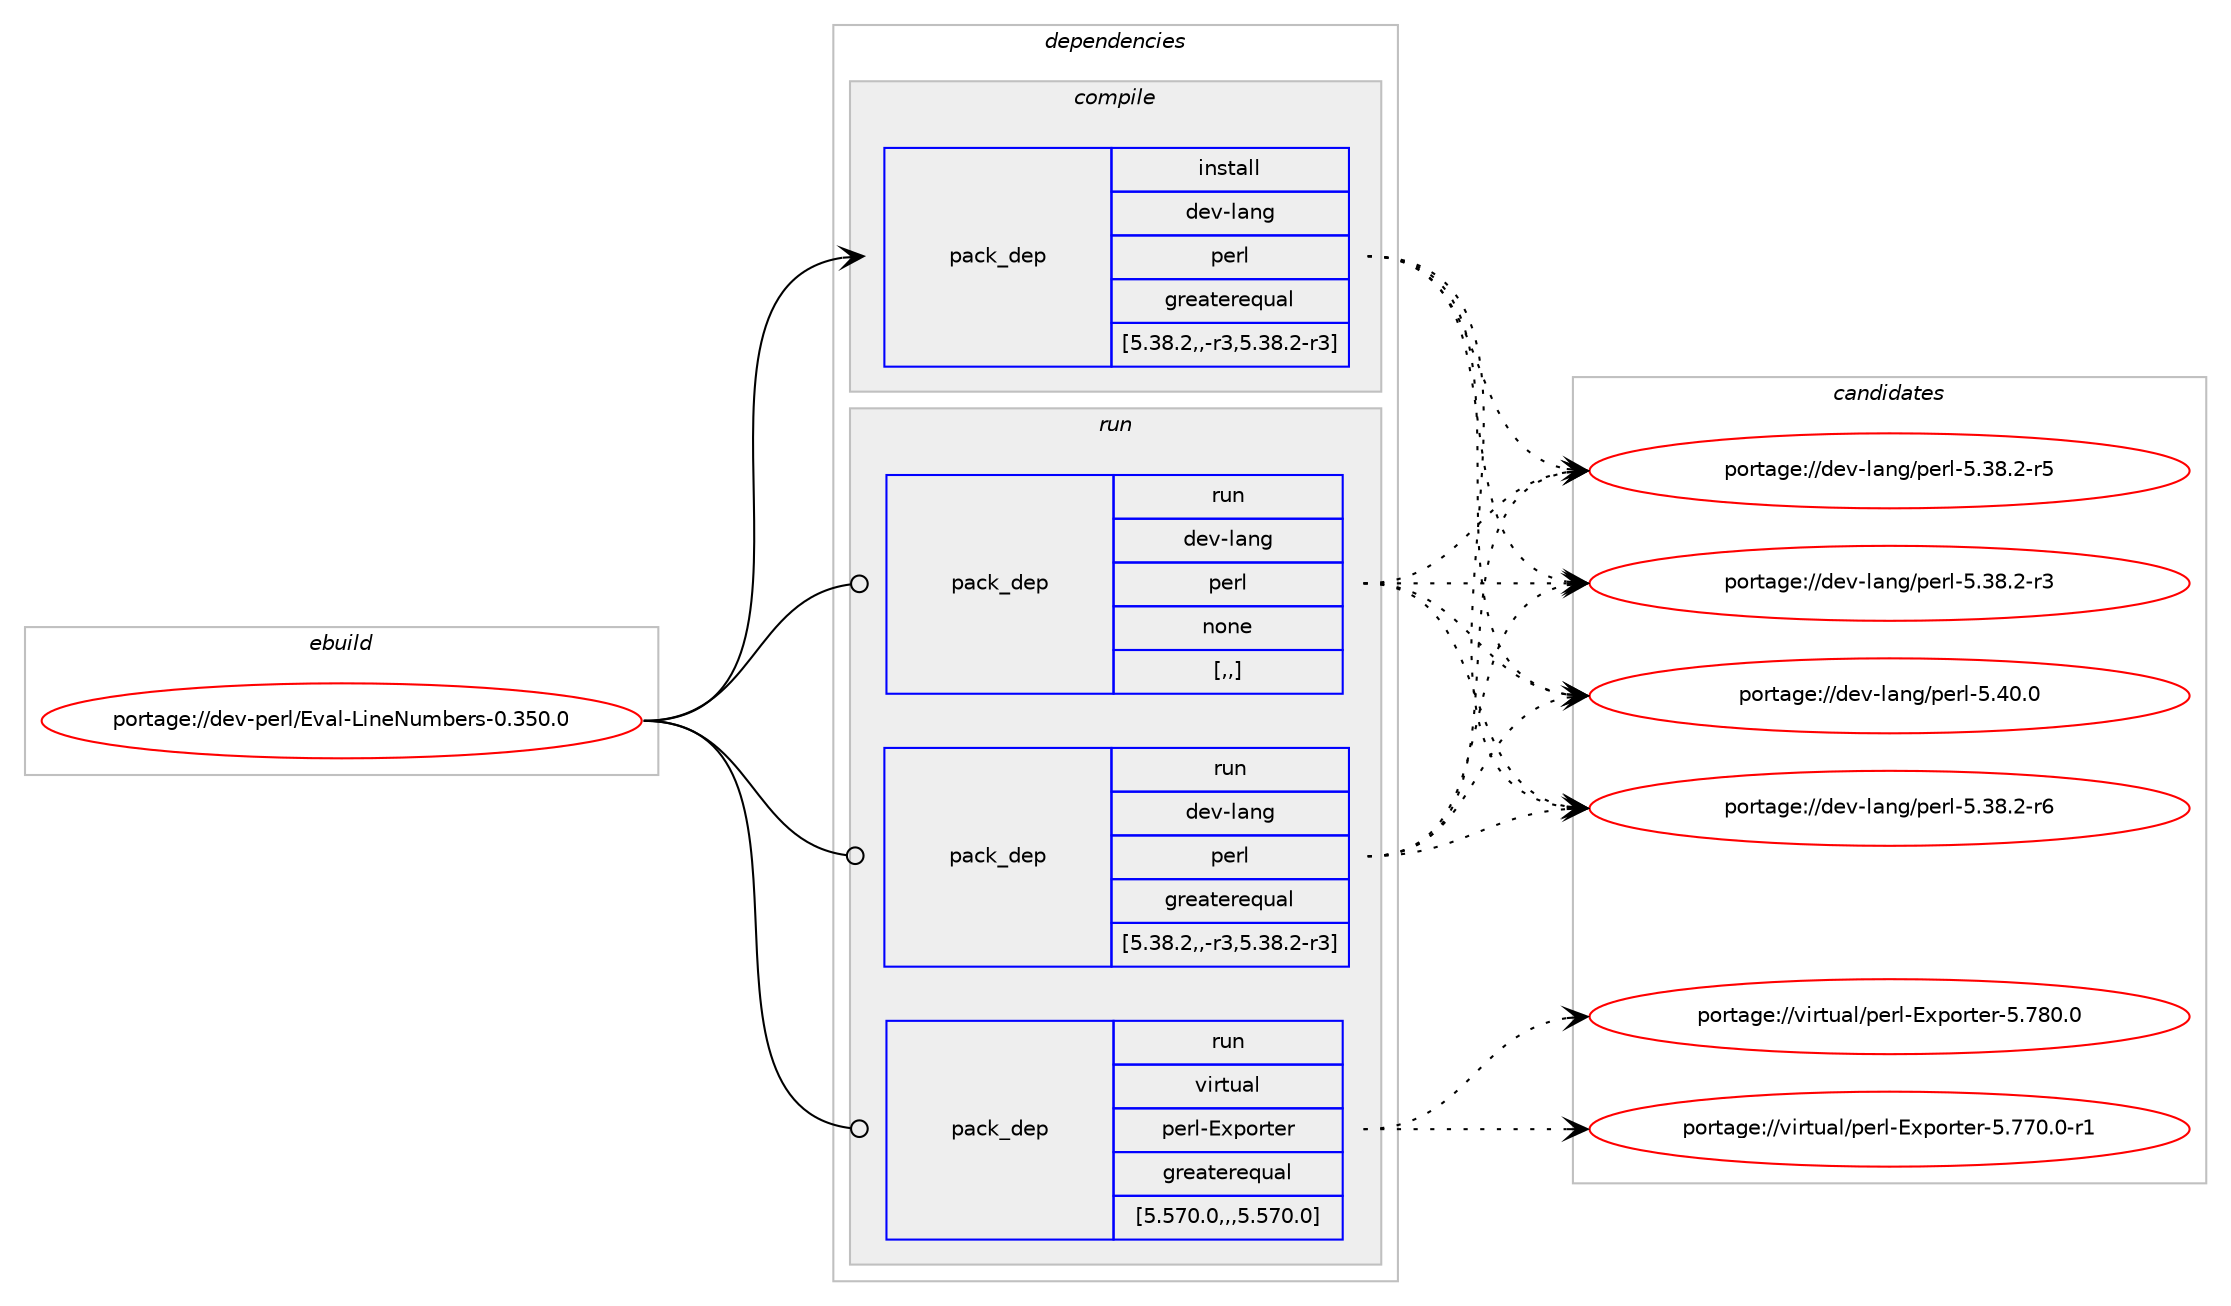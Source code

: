 digraph prolog {

# *************
# Graph options
# *************

newrank=true;
concentrate=true;
compound=true;
graph [rankdir=LR,fontname=Helvetica,fontsize=10,ranksep=1.5];#, ranksep=2.5, nodesep=0.2];
edge  [arrowhead=vee];
node  [fontname=Helvetica,fontsize=10];

# **********
# The ebuild
# **********

subgraph cluster_leftcol {
color=gray;
label=<<i>ebuild</i>>;
id [label="portage://dev-perl/Eval-LineNumbers-0.350.0", color=red, width=4, href="../dev-perl/Eval-LineNumbers-0.350.0.svg"];
}

# ****************
# The dependencies
# ****************

subgraph cluster_midcol {
color=gray;
label=<<i>dependencies</i>>;
subgraph cluster_compile {
fillcolor="#eeeeee";
style=filled;
label=<<i>compile</i>>;
subgraph pack99046 {
dependency130135 [label=<<TABLE BORDER="0" CELLBORDER="1" CELLSPACING="0" CELLPADDING="4" WIDTH="220"><TR><TD ROWSPAN="6" CELLPADDING="30">pack_dep</TD></TR><TR><TD WIDTH="110">install</TD></TR><TR><TD>dev-lang</TD></TR><TR><TD>perl</TD></TR><TR><TD>greaterequal</TD></TR><TR><TD>[5.38.2,,-r3,5.38.2-r3]</TD></TR></TABLE>>, shape=none, color=blue];
}
id:e -> dependency130135:w [weight=20,style="solid",arrowhead="vee"];
}
subgraph cluster_compileandrun {
fillcolor="#eeeeee";
style=filled;
label=<<i>compile and run</i>>;
}
subgraph cluster_run {
fillcolor="#eeeeee";
style=filled;
label=<<i>run</i>>;
subgraph pack99047 {
dependency130136 [label=<<TABLE BORDER="0" CELLBORDER="1" CELLSPACING="0" CELLPADDING="4" WIDTH="220"><TR><TD ROWSPAN="6" CELLPADDING="30">pack_dep</TD></TR><TR><TD WIDTH="110">run</TD></TR><TR><TD>dev-lang</TD></TR><TR><TD>perl</TD></TR><TR><TD>greaterequal</TD></TR><TR><TD>[5.38.2,,-r3,5.38.2-r3]</TD></TR></TABLE>>, shape=none, color=blue];
}
id:e -> dependency130136:w [weight=20,style="solid",arrowhead="odot"];
subgraph pack99048 {
dependency130137 [label=<<TABLE BORDER="0" CELLBORDER="1" CELLSPACING="0" CELLPADDING="4" WIDTH="220"><TR><TD ROWSPAN="6" CELLPADDING="30">pack_dep</TD></TR><TR><TD WIDTH="110">run</TD></TR><TR><TD>dev-lang</TD></TR><TR><TD>perl</TD></TR><TR><TD>none</TD></TR><TR><TD>[,,]</TD></TR></TABLE>>, shape=none, color=blue];
}
id:e -> dependency130137:w [weight=20,style="solid",arrowhead="odot"];
subgraph pack99049 {
dependency130138 [label=<<TABLE BORDER="0" CELLBORDER="1" CELLSPACING="0" CELLPADDING="4" WIDTH="220"><TR><TD ROWSPAN="6" CELLPADDING="30">pack_dep</TD></TR><TR><TD WIDTH="110">run</TD></TR><TR><TD>virtual</TD></TR><TR><TD>perl-Exporter</TD></TR><TR><TD>greaterequal</TD></TR><TR><TD>[5.570.0,,,5.570.0]</TD></TR></TABLE>>, shape=none, color=blue];
}
id:e -> dependency130138:w [weight=20,style="solid",arrowhead="odot"];
}
}

# **************
# The candidates
# **************

subgraph cluster_choices {
rank=same;
color=gray;
label=<<i>candidates</i>>;

subgraph choice99046 {
color=black;
nodesep=1;
choice10010111845108971101034711210111410845534652484648 [label="portage://dev-lang/perl-5.40.0", color=red, width=4,href="../dev-lang/perl-5.40.0.svg"];
choice100101118451089711010347112101114108455346515646504511454 [label="portage://dev-lang/perl-5.38.2-r6", color=red, width=4,href="../dev-lang/perl-5.38.2-r6.svg"];
choice100101118451089711010347112101114108455346515646504511453 [label="portage://dev-lang/perl-5.38.2-r5", color=red, width=4,href="../dev-lang/perl-5.38.2-r5.svg"];
choice100101118451089711010347112101114108455346515646504511451 [label="portage://dev-lang/perl-5.38.2-r3", color=red, width=4,href="../dev-lang/perl-5.38.2-r3.svg"];
dependency130135:e -> choice10010111845108971101034711210111410845534652484648:w [style=dotted,weight="100"];
dependency130135:e -> choice100101118451089711010347112101114108455346515646504511454:w [style=dotted,weight="100"];
dependency130135:e -> choice100101118451089711010347112101114108455346515646504511453:w [style=dotted,weight="100"];
dependency130135:e -> choice100101118451089711010347112101114108455346515646504511451:w [style=dotted,weight="100"];
}
subgraph choice99047 {
color=black;
nodesep=1;
choice10010111845108971101034711210111410845534652484648 [label="portage://dev-lang/perl-5.40.0", color=red, width=4,href="../dev-lang/perl-5.40.0.svg"];
choice100101118451089711010347112101114108455346515646504511454 [label="portage://dev-lang/perl-5.38.2-r6", color=red, width=4,href="../dev-lang/perl-5.38.2-r6.svg"];
choice100101118451089711010347112101114108455346515646504511453 [label="portage://dev-lang/perl-5.38.2-r5", color=red, width=4,href="../dev-lang/perl-5.38.2-r5.svg"];
choice100101118451089711010347112101114108455346515646504511451 [label="portage://dev-lang/perl-5.38.2-r3", color=red, width=4,href="../dev-lang/perl-5.38.2-r3.svg"];
dependency130136:e -> choice10010111845108971101034711210111410845534652484648:w [style=dotted,weight="100"];
dependency130136:e -> choice100101118451089711010347112101114108455346515646504511454:w [style=dotted,weight="100"];
dependency130136:e -> choice100101118451089711010347112101114108455346515646504511453:w [style=dotted,weight="100"];
dependency130136:e -> choice100101118451089711010347112101114108455346515646504511451:w [style=dotted,weight="100"];
}
subgraph choice99048 {
color=black;
nodesep=1;
choice10010111845108971101034711210111410845534652484648 [label="portage://dev-lang/perl-5.40.0", color=red, width=4,href="../dev-lang/perl-5.40.0.svg"];
choice100101118451089711010347112101114108455346515646504511454 [label="portage://dev-lang/perl-5.38.2-r6", color=red, width=4,href="../dev-lang/perl-5.38.2-r6.svg"];
choice100101118451089711010347112101114108455346515646504511453 [label="portage://dev-lang/perl-5.38.2-r5", color=red, width=4,href="../dev-lang/perl-5.38.2-r5.svg"];
choice100101118451089711010347112101114108455346515646504511451 [label="portage://dev-lang/perl-5.38.2-r3", color=red, width=4,href="../dev-lang/perl-5.38.2-r3.svg"];
dependency130137:e -> choice10010111845108971101034711210111410845534652484648:w [style=dotted,weight="100"];
dependency130137:e -> choice100101118451089711010347112101114108455346515646504511454:w [style=dotted,weight="100"];
dependency130137:e -> choice100101118451089711010347112101114108455346515646504511453:w [style=dotted,weight="100"];
dependency130137:e -> choice100101118451089711010347112101114108455346515646504511451:w [style=dotted,weight="100"];
}
subgraph choice99049 {
color=black;
nodesep=1;
choice118105114116117971084711210111410845691201121111141161011144553465556484648 [label="portage://virtual/perl-Exporter-5.780.0", color=red, width=4,href="../virtual/perl-Exporter-5.780.0.svg"];
choice1181051141161179710847112101114108456912011211111411610111445534655554846484511449 [label="portage://virtual/perl-Exporter-5.770.0-r1", color=red, width=4,href="../virtual/perl-Exporter-5.770.0-r1.svg"];
dependency130138:e -> choice118105114116117971084711210111410845691201121111141161011144553465556484648:w [style=dotted,weight="100"];
dependency130138:e -> choice1181051141161179710847112101114108456912011211111411610111445534655554846484511449:w [style=dotted,weight="100"];
}
}

}
